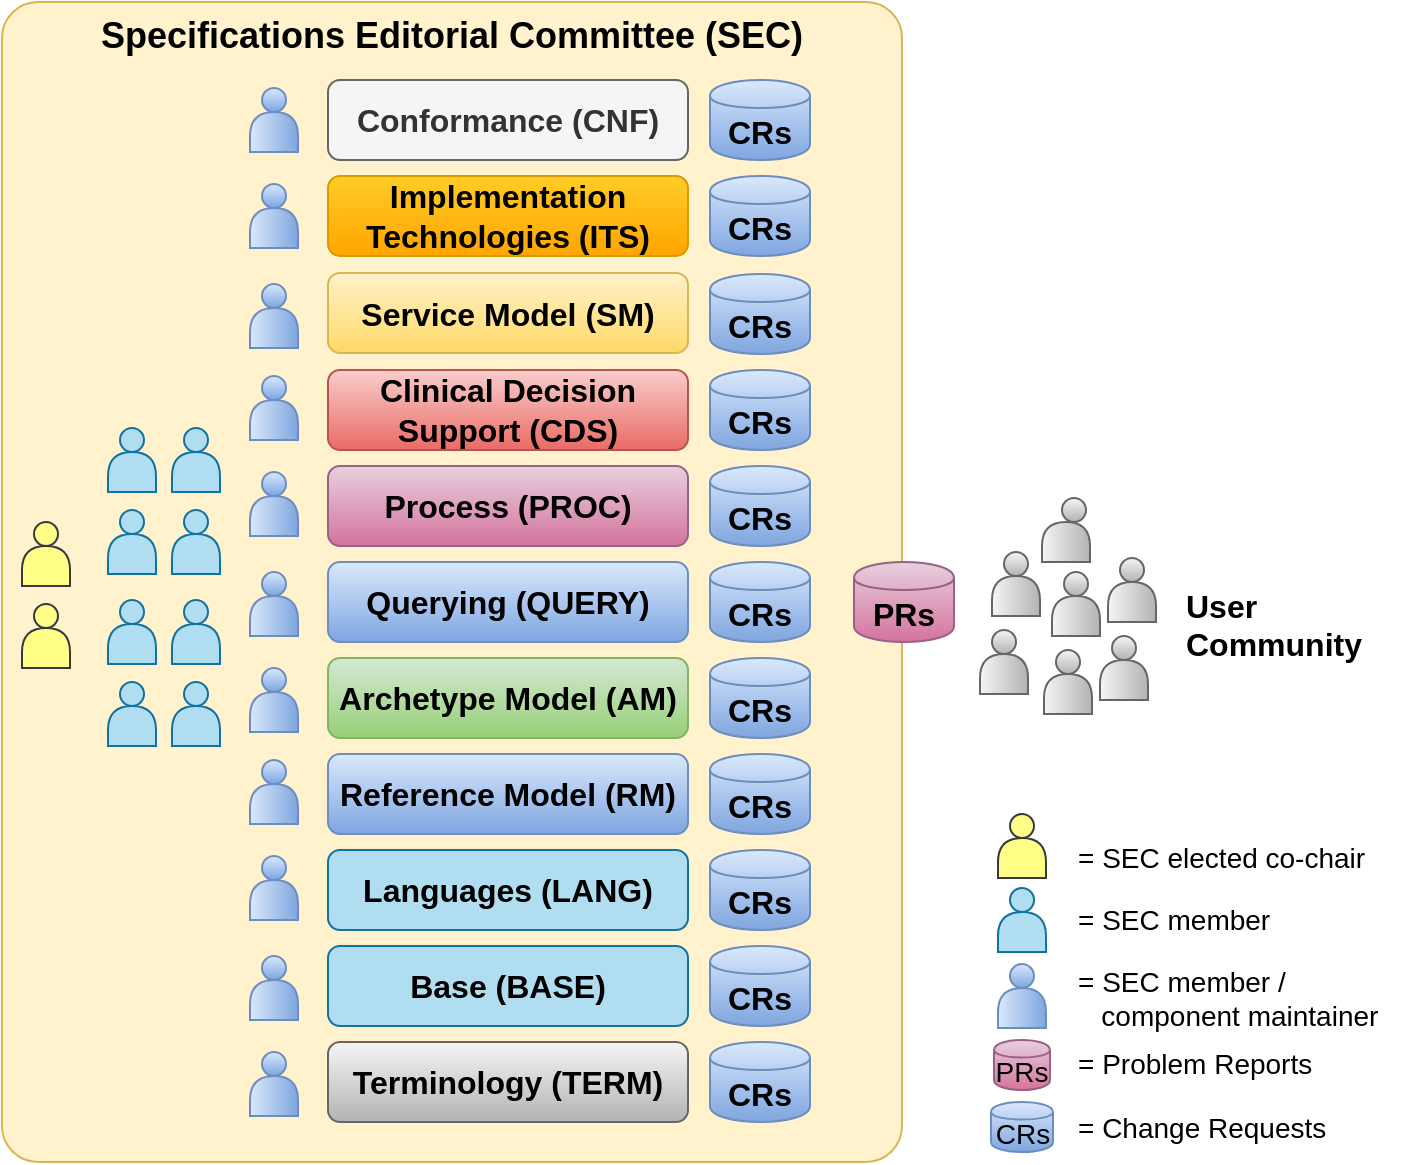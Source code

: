 <mxfile userAgent="Mozilla/5.0 (Windows NT 10.0; Win64; x64) AppleWebKit/537.36 (KHTML, like Gecko) Chrome/70.0.354.102 Safari/537.36" version="9.4.4" editor="www.draw.io" type="device"><diagram id="743f6700-1a11-8ae8-1390-afc404164942" name="Page-1"><mxGraphModel dx="1446" dy="750" grid="1" gridSize="10" guides="1" tooltips="1" connect="1" arrows="1" fold="1" page="1" pageScale="1" pageWidth="1169" pageHeight="826" math="0" shadow="0"><root><mxCell id="0"/><mxCell id="1" parent="0"/><mxCell id="2" value="Specifications Editorial Committee (SEC)" style="rounded=1;whiteSpace=wrap;html=1;arcSize=4;fontSize=18;fontStyle=1;verticalAlign=top;fillColor=#fff2cc;strokeColor=#d6b656;glass=0;comic=0;shadow=0;" parent="1" vertex="1"><mxGeometry x="40" y="40" width="450" height="580" as="geometry"/></mxCell><mxCell id="3" value="Conformance (CNF)" style="rounded=1;whiteSpace=wrap;html=1;shadow=0;glass=0;comic=0;fontSize=16;fillColor=#f5f5f5;strokeColor=#666666;fontStyle=1;fontColor=#333333;" parent="1" vertex="1"><mxGeometry x="203" y="79" width="180" height="40" as="geometry"/></mxCell><mxCell id="4" value="CRs" style="shape=cylinder;whiteSpace=wrap;html=1;boundedLbl=1;backgroundOutline=1;rounded=1;shadow=0;glass=0;comic=0;fontSize=16;fontStyle=1;fillColor=#dae8fc;strokeColor=#6c8ebf;gradientColor=#7ea6e0;" parent="1" vertex="1"><mxGeometry x="394" y="79" width="50" height="40" as="geometry"/></mxCell><mxCell id="5" value="Implementation Technologies (ITS)" style="rounded=1;whiteSpace=wrap;html=1;shadow=0;glass=0;comic=0;fontSize=16;fillColor=#ffcd28;strokeColor=#d79b00;gradientColor=#ffa500;fontStyle=1" parent="1" vertex="1"><mxGeometry x="203" y="127" width="180" height="40" as="geometry"/></mxCell><mxCell id="6" value="CRs" style="shape=cylinder;whiteSpace=wrap;html=1;boundedLbl=1;backgroundOutline=1;rounded=1;shadow=0;glass=0;comic=0;fontSize=16;fontStyle=1;fillColor=#dae8fc;strokeColor=#6c8ebf;gradientColor=#7ea6e0;" parent="1" vertex="1"><mxGeometry x="394" y="127" width="50" height="40" as="geometry"/></mxCell><mxCell id="7" value="Clinical Decision Support (CDS)" style="rounded=1;whiteSpace=wrap;html=1;shadow=0;glass=0;comic=0;fontSize=16;fillColor=#f8cecc;strokeColor=#b85450;gradientColor=#ea6b66;fontStyle=1" parent="1" vertex="1"><mxGeometry x="203" y="224" width="180" height="40" as="geometry"/></mxCell><mxCell id="8" value="CRs" style="shape=cylinder;whiteSpace=wrap;html=1;boundedLbl=1;backgroundOutline=1;rounded=1;shadow=0;glass=0;comic=0;fontSize=16;fontStyle=1;fillColor=#dae8fc;strokeColor=#6c8ebf;gradientColor=#7ea6e0;" parent="1" vertex="1"><mxGeometry x="394" y="176" width="50" height="40" as="geometry"/></mxCell><mxCell id="9" value="Process (PROC)" style="rounded=1;whiteSpace=wrap;html=1;shadow=0;glass=0;comic=0;fontSize=16;fillColor=#e6d0de;strokeColor=#996185;gradientColor=#d5739d;fontStyle=1" parent="1" vertex="1"><mxGeometry x="203" y="272" width="180" height="40" as="geometry"/></mxCell><mxCell id="10" value="CRs" style="shape=cylinder;whiteSpace=wrap;html=1;boundedLbl=1;backgroundOutline=1;rounded=1;shadow=0;glass=0;comic=0;fontSize=16;fontStyle=1;fillColor=#dae8fc;strokeColor=#6c8ebf;gradientColor=#7ea6e0;" parent="1" vertex="1"><mxGeometry x="394" y="224" width="50" height="40" as="geometry"/></mxCell><mxCell id="11" value="Querying (QUERY)" style="rounded=1;whiteSpace=wrap;html=1;shadow=0;glass=0;comic=0;fontSize=16;fillColor=#dae8fc;strokeColor=#6c8ebf;gradientColor=#7ea6e0;fontStyle=1" parent="1" vertex="1"><mxGeometry x="203" y="320" width="180" height="40" as="geometry"/></mxCell><mxCell id="12" value="CRs" style="shape=cylinder;whiteSpace=wrap;html=1;boundedLbl=1;backgroundOutline=1;rounded=1;shadow=0;glass=0;comic=0;fontSize=16;fontStyle=1;fillColor=#dae8fc;strokeColor=#6c8ebf;gradientColor=#7ea6e0;" parent="1" vertex="1"><mxGeometry x="394" y="272" width="50" height="40" as="geometry"/></mxCell><mxCell id="13" value="Service Model (SM)" style="rounded=1;whiteSpace=wrap;html=1;shadow=0;glass=0;comic=0;fontSize=16;fillColor=#fff2cc;strokeColor=#d6b656;gradientColor=#ffd966;fontStyle=1" parent="1" vertex="1"><mxGeometry x="203" y="175.5" width="180" height="40" as="geometry"/></mxCell><mxCell id="14" value="CRs" style="shape=cylinder;whiteSpace=wrap;html=1;boundedLbl=1;backgroundOutline=1;rounded=1;shadow=0;glass=0;comic=0;fontSize=16;fontStyle=1;fillColor=#dae8fc;strokeColor=#6c8ebf;gradientColor=#7ea6e0;" parent="1" vertex="1"><mxGeometry x="394" y="320" width="50" height="40" as="geometry"/></mxCell><mxCell id="15" value="Archetype Model (AM)" style="rounded=1;whiteSpace=wrap;html=1;shadow=0;glass=0;comic=0;fontSize=16;fillColor=#d5e8d4;strokeColor=#82b366;gradientColor=#97d077;fontStyle=1" parent="1" vertex="1"><mxGeometry x="203" y="368" width="180" height="40" as="geometry"/></mxCell><mxCell id="16" value="CRs" style="shape=cylinder;whiteSpace=wrap;html=1;boundedLbl=1;backgroundOutline=1;rounded=1;shadow=0;glass=0;comic=0;fontSize=16;fontStyle=1;fillColor=#dae8fc;strokeColor=#6c8ebf;gradientColor=#7ea6e0;" parent="1" vertex="1"><mxGeometry x="394" y="368" width="50" height="40" as="geometry"/></mxCell><mxCell id="17" value="Reference Model (RM)" style="rounded=1;whiteSpace=wrap;html=1;shadow=0;glass=0;comic=0;fontSize=16;fillColor=#dae8fc;strokeColor=#6c8ebf;gradientColor=#7ea6e0;fontStyle=1" parent="1" vertex="1"><mxGeometry x="203" y="416" width="180" height="40" as="geometry"/></mxCell><mxCell id="18" value="CRs" style="shape=cylinder;whiteSpace=wrap;html=1;boundedLbl=1;backgroundOutline=1;rounded=1;shadow=0;glass=0;comic=0;fontSize=16;fontStyle=1;fillColor=#dae8fc;strokeColor=#6c8ebf;gradientColor=#7ea6e0;" parent="1" vertex="1"><mxGeometry x="394" y="416" width="50" height="40" as="geometry"/></mxCell><mxCell id="19" value="Languages (LANG)" style="rounded=1;whiteSpace=wrap;html=1;shadow=0;glass=0;comic=0;fontSize=16;fillColor=#b1ddf0;strokeColor=#10739e;fontStyle=1" parent="1" vertex="1"><mxGeometry x="203" y="464" width="180" height="40" as="geometry"/></mxCell><mxCell id="20" value="CRs" style="shape=cylinder;whiteSpace=wrap;html=1;boundedLbl=1;backgroundOutline=1;rounded=1;shadow=0;glass=0;comic=0;fontSize=16;fontStyle=1;fillColor=#dae8fc;strokeColor=#6c8ebf;gradientColor=#7ea6e0;" parent="1" vertex="1"><mxGeometry x="394" y="464" width="50" height="40" as="geometry"/></mxCell><mxCell id="21" value="Base (BASE)" style="rounded=1;whiteSpace=wrap;html=1;shadow=0;glass=0;comic=0;fontSize=16;fillColor=#b1ddf0;strokeColor=#10739e;fontStyle=1" parent="1" vertex="1"><mxGeometry x="203" y="512" width="180" height="40" as="geometry"/></mxCell><mxCell id="22" value="CRs" style="shape=cylinder;whiteSpace=wrap;html=1;boundedLbl=1;backgroundOutline=1;rounded=1;shadow=0;glass=0;comic=0;fontSize=16;fontStyle=1;fillColor=#dae8fc;strokeColor=#6c8ebf;gradientColor=#7ea6e0;" parent="1" vertex="1"><mxGeometry x="394" y="512" width="50" height="40" as="geometry"/></mxCell><mxCell id="23" value="Terminology (TERM)" style="rounded=1;whiteSpace=wrap;html=1;shadow=0;glass=0;comic=0;fontSize=16;fillColor=#f5f5f5;strokeColor=#666666;gradientColor=#b3b3b3;fontStyle=1" parent="1" vertex="1"><mxGeometry x="203" y="560" width="180" height="40" as="geometry"/></mxCell><mxCell id="24" value="CRs" style="shape=cylinder;whiteSpace=wrap;html=1;boundedLbl=1;backgroundOutline=1;rounded=1;shadow=0;glass=0;comic=0;fontSize=16;fontStyle=1;fillColor=#dae8fc;strokeColor=#6c8ebf;gradientColor=#7ea6e0;" parent="1" vertex="1"><mxGeometry x="394" y="560" width="50" height="40" as="geometry"/></mxCell><mxCell id="26" value="" style="ellipse;whiteSpace=wrap;html=1;aspect=fixed;rounded=1;shadow=0;glass=0;comic=0;fontSize=16;fillColor=#dae8fc;strokeColor=#6c8ebf;gradientColor=#7ea6e0;" parent="1" vertex="1"><mxGeometry x="170.0" y="517" width="12" height="12" as="geometry"/></mxCell><mxCell id="27" value="" style="shape=delay;whiteSpace=wrap;html=1;rounded=1;shadow=0;glass=0;comic=0;fontSize=16;rotation=-90;fillColor=#dae8fc;strokeColor=#6c8ebf;gradientColor=#7ea6e0;" parent="1" vertex="1"><mxGeometry x="166.0" y="527" width="20" height="24" as="geometry"/></mxCell><mxCell id="36" value="" style="ellipse;whiteSpace=wrap;html=1;aspect=fixed;rounded=1;shadow=0;glass=0;comic=0;fontSize=16;fillColor=#dae8fc;strokeColor=#6c8ebf;gradientColor=#7ea6e0;" parent="1" vertex="1"><mxGeometry x="170.0" y="565" width="12" height="12" as="geometry"/></mxCell><mxCell id="37" value="" style="shape=delay;whiteSpace=wrap;html=1;rounded=1;shadow=0;glass=0;comic=0;fontSize=16;rotation=-90;fillColor=#dae8fc;strokeColor=#6c8ebf;gradientColor=#7ea6e0;" parent="1" vertex="1"><mxGeometry x="166.0" y="575" width="20" height="24" as="geometry"/></mxCell><mxCell id="38" value="" style="ellipse;whiteSpace=wrap;html=1;aspect=fixed;rounded=1;shadow=0;glass=0;comic=0;fontSize=16;fillColor=#dae8fc;strokeColor=#6c8ebf;gradientColor=#7ea6e0;" parent="1" vertex="1"><mxGeometry x="170.0" y="419" width="12" height="12" as="geometry"/></mxCell><mxCell id="39" value="" style="shape=delay;whiteSpace=wrap;html=1;rounded=1;shadow=0;glass=0;comic=0;fontSize=16;rotation=-90;fillColor=#dae8fc;strokeColor=#6c8ebf;gradientColor=#7ea6e0;" parent="1" vertex="1"><mxGeometry x="166.0" y="429" width="20" height="24" as="geometry"/></mxCell><mxCell id="40" value="" style="ellipse;whiteSpace=wrap;html=1;aspect=fixed;rounded=1;shadow=0;glass=0;comic=0;fontSize=16;fillColor=#dae8fc;strokeColor=#6c8ebf;gradientColor=#7ea6e0;" parent="1" vertex="1"><mxGeometry x="170.0" y="467" width="12" height="12" as="geometry"/></mxCell><mxCell id="41" value="" style="shape=delay;whiteSpace=wrap;html=1;rounded=1;shadow=0;glass=0;comic=0;fontSize=16;rotation=-90;fillColor=#dae8fc;strokeColor=#6c8ebf;gradientColor=#7ea6e0;" parent="1" vertex="1"><mxGeometry x="166.0" y="477" width="20" height="24" as="geometry"/></mxCell><mxCell id="42" value="" style="ellipse;whiteSpace=wrap;html=1;aspect=fixed;rounded=1;shadow=0;glass=0;comic=0;fontSize=16;fillColor=#dae8fc;strokeColor=#6c8ebf;gradientColor=#7ea6e0;" parent="1" vertex="1"><mxGeometry x="170.0" y="325" width="12" height="12" as="geometry"/></mxCell><mxCell id="43" value="" style="shape=delay;whiteSpace=wrap;html=1;rounded=1;shadow=0;glass=0;comic=0;fontSize=16;rotation=-90;fillColor=#dae8fc;strokeColor=#6c8ebf;gradientColor=#7ea6e0;" parent="1" vertex="1"><mxGeometry x="166.0" y="335" width="20" height="24" as="geometry"/></mxCell><mxCell id="44" value="" style="ellipse;whiteSpace=wrap;html=1;aspect=fixed;rounded=1;shadow=0;glass=0;comic=0;fontSize=16;fillColor=#dae8fc;strokeColor=#6c8ebf;gradientColor=#7ea6e0;" parent="1" vertex="1"><mxGeometry x="170.0" y="373" width="12" height="12" as="geometry"/></mxCell><mxCell id="45" value="" style="shape=delay;whiteSpace=wrap;html=1;rounded=1;shadow=0;glass=0;comic=0;fontSize=16;rotation=-90;fillColor=#dae8fc;strokeColor=#6c8ebf;gradientColor=#7ea6e0;" parent="1" vertex="1"><mxGeometry x="166.0" y="383" width="20" height="24" as="geometry"/></mxCell><mxCell id="46" value="" style="ellipse;whiteSpace=wrap;html=1;aspect=fixed;rounded=1;shadow=0;glass=0;comic=0;fontSize=16;fillColor=#dae8fc;strokeColor=#6c8ebf;gradientColor=#7ea6e0;" parent="1" vertex="1"><mxGeometry x="170.0" y="227" width="12" height="12" as="geometry"/></mxCell><mxCell id="47" value="" style="shape=delay;whiteSpace=wrap;html=1;rounded=1;shadow=0;glass=0;comic=0;fontSize=16;rotation=-90;fillColor=#dae8fc;strokeColor=#6c8ebf;gradientColor=#7ea6e0;" parent="1" vertex="1"><mxGeometry x="166.0" y="237" width="20" height="24" as="geometry"/></mxCell><mxCell id="48" value="" style="ellipse;whiteSpace=wrap;html=1;aspect=fixed;rounded=1;shadow=0;glass=0;comic=0;fontSize=16;fillColor=#dae8fc;strokeColor=#6c8ebf;gradientColor=#7ea6e0;" parent="1" vertex="1"><mxGeometry x="170.0" y="275" width="12" height="12" as="geometry"/></mxCell><mxCell id="49" value="" style="shape=delay;whiteSpace=wrap;html=1;rounded=1;shadow=0;glass=0;comic=0;fontSize=16;rotation=-90;fillColor=#dae8fc;strokeColor=#6c8ebf;gradientColor=#7ea6e0;" parent="1" vertex="1"><mxGeometry x="166.0" y="285" width="20" height="24" as="geometry"/></mxCell><mxCell id="50" value="" style="ellipse;whiteSpace=wrap;html=1;aspect=fixed;rounded=1;shadow=0;glass=0;comic=0;fontSize=16;fillColor=#dae8fc;strokeColor=#6c8ebf;gradientColor=#7ea6e0;" parent="1" vertex="1"><mxGeometry x="170.0" y="181" width="12" height="12" as="geometry"/></mxCell><mxCell id="51" value="" style="shape=delay;whiteSpace=wrap;html=1;rounded=1;shadow=0;glass=0;comic=0;fontSize=16;rotation=-90;fillColor=#dae8fc;strokeColor=#6c8ebf;gradientColor=#7ea6e0;" parent="1" vertex="1"><mxGeometry x="166.0" y="191" width="20" height="24" as="geometry"/></mxCell><mxCell id="52" value="" style="ellipse;whiteSpace=wrap;html=1;aspect=fixed;rounded=1;shadow=0;glass=0;comic=0;fontSize=16;fillColor=#dae8fc;strokeColor=#6c8ebf;gradientColor=#7ea6e0;" parent="1" vertex="1"><mxGeometry x="170.0" y="83" width="12" height="12" as="geometry"/></mxCell><mxCell id="53" value="" style="shape=delay;whiteSpace=wrap;html=1;rounded=1;shadow=0;glass=0;comic=0;fontSize=16;rotation=-90;fillColor=#dae8fc;strokeColor=#6c8ebf;gradientColor=#7ea6e0;" parent="1" vertex="1"><mxGeometry x="166.0" y="93" width="20" height="24" as="geometry"/></mxCell><mxCell id="54" value="" style="ellipse;whiteSpace=wrap;html=1;aspect=fixed;rounded=1;shadow=0;glass=0;comic=0;fontSize=16;fillColor=#dae8fc;strokeColor=#6c8ebf;gradientColor=#7ea6e0;" parent="1" vertex="1"><mxGeometry x="170.0" y="131" width="12" height="12" as="geometry"/></mxCell><mxCell id="55" value="" style="shape=delay;whiteSpace=wrap;html=1;rounded=1;shadow=0;glass=0;comic=0;fontSize=16;rotation=-90;fillColor=#dae8fc;strokeColor=#6c8ebf;gradientColor=#7ea6e0;" parent="1" vertex="1"><mxGeometry x="166.0" y="141" width="20" height="24" as="geometry"/></mxCell><mxCell id="56" value="" style="ellipse;whiteSpace=wrap;html=1;aspect=fixed;rounded=1;shadow=0;glass=0;comic=0;fontSize=16;fillColor=#b1ddf0;strokeColor=#10739e;" parent="1" vertex="1"><mxGeometry x="131.0" y="253" width="12" height="12" as="geometry"/></mxCell><mxCell id="57" value="" style="shape=delay;whiteSpace=wrap;html=1;rounded=1;shadow=0;glass=0;comic=0;fontSize=16;rotation=-90;fillColor=#b1ddf0;strokeColor=#10739e;" parent="1" vertex="1"><mxGeometry x="127.0" y="263" width="20" height="24" as="geometry"/></mxCell><mxCell id="58" value="" style="ellipse;whiteSpace=wrap;html=1;aspect=fixed;rounded=1;shadow=0;glass=0;comic=0;fontSize=16;fillColor=#b1ddf0;strokeColor=#10739e;" parent="1" vertex="1"><mxGeometry x="99.0" y="253" width="12" height="12" as="geometry"/></mxCell><mxCell id="59" value="" style="shape=delay;whiteSpace=wrap;html=1;rounded=1;shadow=0;glass=0;comic=0;fontSize=16;rotation=-90;fillColor=#b1ddf0;strokeColor=#10739e;" parent="1" vertex="1"><mxGeometry x="95.0" y="263" width="20" height="24" as="geometry"/></mxCell><mxCell id="60" value="" style="ellipse;whiteSpace=wrap;html=1;aspect=fixed;rounded=1;shadow=0;glass=0;comic=0;fontSize=16;fillColor=#b1ddf0;strokeColor=#10739e;" parent="1" vertex="1"><mxGeometry x="131.0" y="294" width="12" height="12" as="geometry"/></mxCell><mxCell id="61" value="" style="shape=delay;whiteSpace=wrap;html=1;rounded=1;shadow=0;glass=0;comic=0;fontSize=16;rotation=-90;fillColor=#b1ddf0;strokeColor=#10739e;" parent="1" vertex="1"><mxGeometry x="127.0" y="304" width="20" height="24" as="geometry"/></mxCell><mxCell id="62" value="" style="ellipse;whiteSpace=wrap;html=1;aspect=fixed;rounded=1;shadow=0;glass=0;comic=0;fontSize=16;fillColor=#b1ddf0;strokeColor=#10739e;" parent="1" vertex="1"><mxGeometry x="99.0" y="294" width="12" height="12" as="geometry"/></mxCell><mxCell id="63" value="" style="shape=delay;whiteSpace=wrap;html=1;rounded=1;shadow=0;glass=0;comic=0;fontSize=16;rotation=-90;fillColor=#b1ddf0;strokeColor=#10739e;" parent="1" vertex="1"><mxGeometry x="95.0" y="304" width="20" height="24" as="geometry"/></mxCell><mxCell id="64" value="" style="ellipse;whiteSpace=wrap;html=1;aspect=fixed;rounded=1;shadow=0;glass=0;comic=0;fontSize=16;fillColor=#b1ddf0;strokeColor=#10739e;" parent="1" vertex="1"><mxGeometry x="131.0" y="339" width="12" height="12" as="geometry"/></mxCell><mxCell id="65" value="" style="shape=delay;whiteSpace=wrap;html=1;rounded=1;shadow=0;glass=0;comic=0;fontSize=16;rotation=-90;fillColor=#b1ddf0;strokeColor=#10739e;" parent="1" vertex="1"><mxGeometry x="127.0" y="349" width="20" height="24" as="geometry"/></mxCell><mxCell id="66" value="" style="ellipse;whiteSpace=wrap;html=1;aspect=fixed;rounded=1;shadow=0;glass=0;comic=0;fontSize=16;fillColor=#b1ddf0;strokeColor=#10739e;" parent="1" vertex="1"><mxGeometry x="99.0" y="339" width="12" height="12" as="geometry"/></mxCell><mxCell id="67" value="" style="shape=delay;whiteSpace=wrap;html=1;rounded=1;shadow=0;glass=0;comic=0;fontSize=16;rotation=-90;fillColor=#b1ddf0;strokeColor=#10739e;" parent="1" vertex="1"><mxGeometry x="95.0" y="349" width="20" height="24" as="geometry"/></mxCell><mxCell id="68" value="" style="ellipse;whiteSpace=wrap;html=1;aspect=fixed;rounded=1;shadow=0;glass=0;comic=0;fontSize=16;fillColor=#b1ddf0;strokeColor=#10739e;" parent="1" vertex="1"><mxGeometry x="131.0" y="380" width="12" height="12" as="geometry"/></mxCell><mxCell id="69" value="" style="shape=delay;whiteSpace=wrap;html=1;rounded=1;shadow=0;glass=0;comic=0;fontSize=16;rotation=-90;fillColor=#b1ddf0;strokeColor=#10739e;" parent="1" vertex="1"><mxGeometry x="127.0" y="390" width="20" height="24" as="geometry"/></mxCell><mxCell id="70" value="" style="ellipse;whiteSpace=wrap;html=1;aspect=fixed;rounded=1;shadow=0;glass=0;comic=0;fontSize=16;fillColor=#b1ddf0;strokeColor=#10739e;" parent="1" vertex="1"><mxGeometry x="99.0" y="380" width="12" height="12" as="geometry"/></mxCell><mxCell id="71" value="" style="shape=delay;whiteSpace=wrap;html=1;rounded=1;shadow=0;glass=0;comic=0;fontSize=16;rotation=-90;fillColor=#b1ddf0;strokeColor=#10739e;" parent="1" vertex="1"><mxGeometry x="95.0" y="390" width="20" height="24" as="geometry"/></mxCell><mxCell id="74" value="" style="ellipse;whiteSpace=wrap;html=1;aspect=fixed;rounded=1;shadow=0;glass=0;comic=0;fontSize=16;fillColor=#ffff88;strokeColor=#36393d;" parent="1" vertex="1"><mxGeometry x="56.0" y="300" width="12" height="12" as="geometry"/></mxCell><mxCell id="75" value="" style="shape=delay;whiteSpace=wrap;html=1;rounded=1;shadow=0;glass=0;comic=0;fontSize=16;rotation=-90;fillColor=#ffff88;strokeColor=#36393d;" parent="1" vertex="1"><mxGeometry x="52.0" y="310" width="20" height="24" as="geometry"/></mxCell><mxCell id="76" value="" style="ellipse;whiteSpace=wrap;html=1;aspect=fixed;rounded=1;shadow=0;glass=0;comic=0;fontSize=16;fillColor=#ffff88;strokeColor=#36393d;" parent="1" vertex="1"><mxGeometry x="56.0" y="341" width="12" height="12" as="geometry"/></mxCell><mxCell id="77" value="" style="shape=delay;whiteSpace=wrap;html=1;rounded=1;shadow=0;glass=0;comic=0;fontSize=16;rotation=-90;fillColor=#ffff88;strokeColor=#36393d;" parent="1" vertex="1"><mxGeometry x="52.0" y="351" width="20" height="24" as="geometry"/></mxCell><mxCell id="78" value="PRs" style="shape=cylinder;whiteSpace=wrap;html=1;boundedLbl=1;backgroundOutline=1;rounded=1;shadow=0;glass=0;comic=0;fontSize=16;fontStyle=1;fillColor=#e6d0de;strokeColor=#996185;gradientColor=#d5739d;" parent="1" vertex="1"><mxGeometry x="466" y="320" width="50" height="40" as="geometry"/></mxCell><mxCell id="79" value="" style="ellipse;whiteSpace=wrap;html=1;aspect=fixed;rounded=1;shadow=0;glass=0;comic=0;fontSize=16;fillColor=#f5f5f5;strokeColor=#666666;gradientColor=#b3b3b3;" parent="1" vertex="1"><mxGeometry x="535.0" y="354" width="12" height="12" as="geometry"/></mxCell><mxCell id="80" value="" style="shape=delay;whiteSpace=wrap;html=1;rounded=1;shadow=0;glass=0;comic=0;fontSize=16;rotation=-90;fillColor=#f5f5f5;strokeColor=#666666;gradientColor=#b3b3b3;" parent="1" vertex="1"><mxGeometry x="531.0" y="364" width="20" height="24" as="geometry"/></mxCell><mxCell id="81" value="" style="ellipse;whiteSpace=wrap;html=1;aspect=fixed;rounded=1;shadow=0;glass=0;comic=0;fontSize=16;fillColor=#f5f5f5;strokeColor=#666666;gradientColor=#b3b3b3;" parent="1" vertex="1"><mxGeometry x="567.0" y="364" width="12" height="12" as="geometry"/></mxCell><mxCell id="82" value="" style="shape=delay;whiteSpace=wrap;html=1;rounded=1;shadow=0;glass=0;comic=0;fontSize=16;rotation=-90;fillColor=#f5f5f5;strokeColor=#666666;gradientColor=#b3b3b3;" parent="1" vertex="1"><mxGeometry x="563.0" y="374" width="20" height="24" as="geometry"/></mxCell><mxCell id="83" value="" style="ellipse;whiteSpace=wrap;html=1;aspect=fixed;rounded=1;shadow=0;glass=0;comic=0;fontSize=16;fillColor=#f5f5f5;strokeColor=#666666;gradientColor=#b3b3b3;" parent="1" vertex="1"><mxGeometry x="541.0" y="315" width="12" height="12" as="geometry"/></mxCell><mxCell id="84" value="" style="shape=delay;whiteSpace=wrap;html=1;rounded=1;shadow=0;glass=0;comic=0;fontSize=16;rotation=-90;fillColor=#f5f5f5;strokeColor=#666666;gradientColor=#b3b3b3;" parent="1" vertex="1"><mxGeometry x="537.0" y="325" width="20" height="24" as="geometry"/></mxCell><mxCell id="85" value="" style="ellipse;whiteSpace=wrap;html=1;aspect=fixed;rounded=1;shadow=0;glass=0;comic=0;fontSize=16;fillColor=#f5f5f5;strokeColor=#666666;gradientColor=#b3b3b3;" parent="1" vertex="1"><mxGeometry x="571.0" y="325" width="12" height="12" as="geometry"/></mxCell><mxCell id="86" value="" style="shape=delay;whiteSpace=wrap;html=1;rounded=1;shadow=0;glass=0;comic=0;fontSize=16;rotation=-90;fillColor=#f5f5f5;strokeColor=#666666;gradientColor=#b3b3b3;" parent="1" vertex="1"><mxGeometry x="567.0" y="335" width="20" height="24" as="geometry"/></mxCell><mxCell id="87" value="" style="ellipse;whiteSpace=wrap;html=1;aspect=fixed;rounded=1;shadow=0;glass=0;comic=0;fontSize=16;fillColor=#f5f5f5;strokeColor=#666666;gradientColor=#b3b3b3;" parent="1" vertex="1"><mxGeometry x="570.0" y="288" width="12" height="12" as="geometry"/></mxCell><mxCell id="88" value="" style="shape=delay;whiteSpace=wrap;html=1;rounded=1;shadow=0;glass=0;comic=0;fontSize=16;rotation=-90;fillColor=#f5f5f5;strokeColor=#666666;gradientColor=#b3b3b3;" parent="1" vertex="1"><mxGeometry x="562.0" y="298" width="20" height="24" as="geometry"/></mxCell><mxCell id="89" value="" style="ellipse;whiteSpace=wrap;html=1;aspect=fixed;rounded=1;shadow=0;glass=0;comic=0;fontSize=16;fillColor=#f5f5f5;strokeColor=#666666;gradientColor=#b3b3b3;" parent="1" vertex="1"><mxGeometry x="595.0" y="357" width="12" height="12" as="geometry"/></mxCell><mxCell id="90" value="" style="shape=delay;whiteSpace=wrap;html=1;rounded=1;shadow=0;glass=0;comic=0;fontSize=16;rotation=-90;fillColor=#f5f5f5;strokeColor=#666666;gradientColor=#b3b3b3;" parent="1" vertex="1"><mxGeometry x="591.0" y="367" width="20" height="24" as="geometry"/></mxCell><mxCell id="91" value="" style="ellipse;whiteSpace=wrap;html=1;aspect=fixed;rounded=1;shadow=0;glass=0;comic=0;fontSize=16;fillColor=#f5f5f5;strokeColor=#666666;gradientColor=#b3b3b3;" parent="1" vertex="1"><mxGeometry x="599.0" y="318" width="12" height="12" as="geometry"/></mxCell><mxCell id="92" value="" style="shape=delay;whiteSpace=wrap;html=1;rounded=1;shadow=0;glass=0;comic=0;fontSize=16;rotation=-90;fillColor=#f5f5f5;strokeColor=#666666;gradientColor=#b3b3b3;" parent="1" vertex="1"><mxGeometry x="595.0" y="328" width="20" height="24" as="geometry"/></mxCell><mxCell id="93" value="User &lt;br&gt;Community" style="text;html=1;resizable=0;points=[];autosize=1;align=left;verticalAlign=top;spacingTop=-4;fontSize=16;fontStyle=1" parent="1" vertex="1"><mxGeometry x="630" y="330" width="100" height="40" as="geometry"/></mxCell><mxCell id="94" value="" style="ellipse;whiteSpace=wrap;html=1;aspect=fixed;rounded=1;shadow=0;glass=0;comic=0;fontSize=16;fillColor=#dae8fc;strokeColor=#6c8ebf;gradientColor=#7ea6e0;" parent="1" vertex="1"><mxGeometry x="544.0" y="521" width="12" height="12" as="geometry"/></mxCell><mxCell id="95" value="" style="shape=delay;whiteSpace=wrap;html=1;rounded=1;shadow=0;glass=0;comic=0;fontSize=16;rotation=-90;fillColor=#dae8fc;strokeColor=#6c8ebf;gradientColor=#7ea6e0;" parent="1" vertex="1"><mxGeometry x="540" y="531" width="20" height="24" as="geometry"/></mxCell><mxCell id="98" value="" style="ellipse;whiteSpace=wrap;html=1;aspect=fixed;rounded=1;shadow=0;glass=0;comic=0;fontSize=16;fillColor=#b1ddf0;strokeColor=#10739e;" parent="1" vertex="1"><mxGeometry x="544.0" y="483" width="12" height="12" as="geometry"/></mxCell><mxCell id="99" value="" style="shape=delay;whiteSpace=wrap;html=1;rounded=1;shadow=0;glass=0;comic=0;fontSize=16;rotation=-90;fillColor=#b1ddf0;strokeColor=#10739e;" parent="1" vertex="1"><mxGeometry x="540" y="493" width="20" height="24" as="geometry"/></mxCell><mxCell id="100" value="" style="ellipse;whiteSpace=wrap;html=1;aspect=fixed;rounded=1;shadow=0;glass=0;comic=0;fontSize=16;fillColor=#ffff88;strokeColor=#36393d;" parent="1" vertex="1"><mxGeometry x="544.0" y="446" width="12" height="12" as="geometry"/></mxCell><mxCell id="101" value="" style="shape=delay;whiteSpace=wrap;html=1;rounded=1;shadow=0;glass=0;comic=0;fontSize=16;rotation=-90;fillColor=#ffff88;strokeColor=#36393d;" parent="1" vertex="1"><mxGeometry x="540" y="456" width="20" height="24" as="geometry"/></mxCell><mxCell id="102" value="CRs" style="shape=cylinder;whiteSpace=wrap;html=1;boundedLbl=1;backgroundOutline=1;rounded=1;shadow=0;glass=0;comic=0;fontSize=14;fontStyle=0;fillColor=#dae8fc;strokeColor=#6c8ebf;gradientColor=#7ea6e0;" parent="1" vertex="1"><mxGeometry x="534.5" y="590" width="31" height="25" as="geometry"/></mxCell><mxCell id="103" value="PRs" style="shape=cylinder;whiteSpace=wrap;html=1;boundedLbl=1;backgroundOutline=1;rounded=1;shadow=0;glass=0;comic=0;fontSize=14;fontStyle=0;fillColor=#e6d0de;strokeColor=#996185;gradientColor=#d5739d;" parent="1" vertex="1"><mxGeometry x="536" y="559" width="28" height="25" as="geometry"/></mxCell><mxCell id="104" value="= SEC elected co-chair" style="text;html=1;resizable=0;points=[];autosize=1;align=left;verticalAlign=top;spacingTop=-4;fontSize=14;" parent="1" vertex="1"><mxGeometry x="576" y="457" width="160" height="20" as="geometry"/></mxCell><mxCell id="105" value="= SEC member" style="text;html=1;resizable=0;points=[];autosize=1;align=left;verticalAlign=top;spacingTop=-4;fontSize=14;" parent="1" vertex="1"><mxGeometry x="576" y="488" width="110" height="20" as="geometry"/></mxCell><mxCell id="106" value="= SEC member / &lt;br&gt;&amp;nbsp; &amp;nbsp;component maintainer" style="text;html=1;resizable=0;points=[];autosize=1;align=left;verticalAlign=top;spacingTop=-4;fontSize=14;" parent="1" vertex="1"><mxGeometry x="576" y="519" width="170" height="40" as="geometry"/></mxCell><mxCell id="107" value="= Problem Reports" style="text;html=1;resizable=0;points=[];autosize=1;align=left;verticalAlign=top;spacingTop=-4;fontSize=14;" parent="1" vertex="1"><mxGeometry x="576" y="560" width="130" height="20" as="geometry"/></mxCell><mxCell id="108" value="= Change Requests" style="text;html=1;resizable=0;points=[];autosize=1;align=left;verticalAlign=top;spacingTop=-4;fontSize=14;" parent="1" vertex="1"><mxGeometry x="576" y="592" width="140" height="20" as="geometry"/></mxCell></root></mxGraphModel></diagram></mxfile>